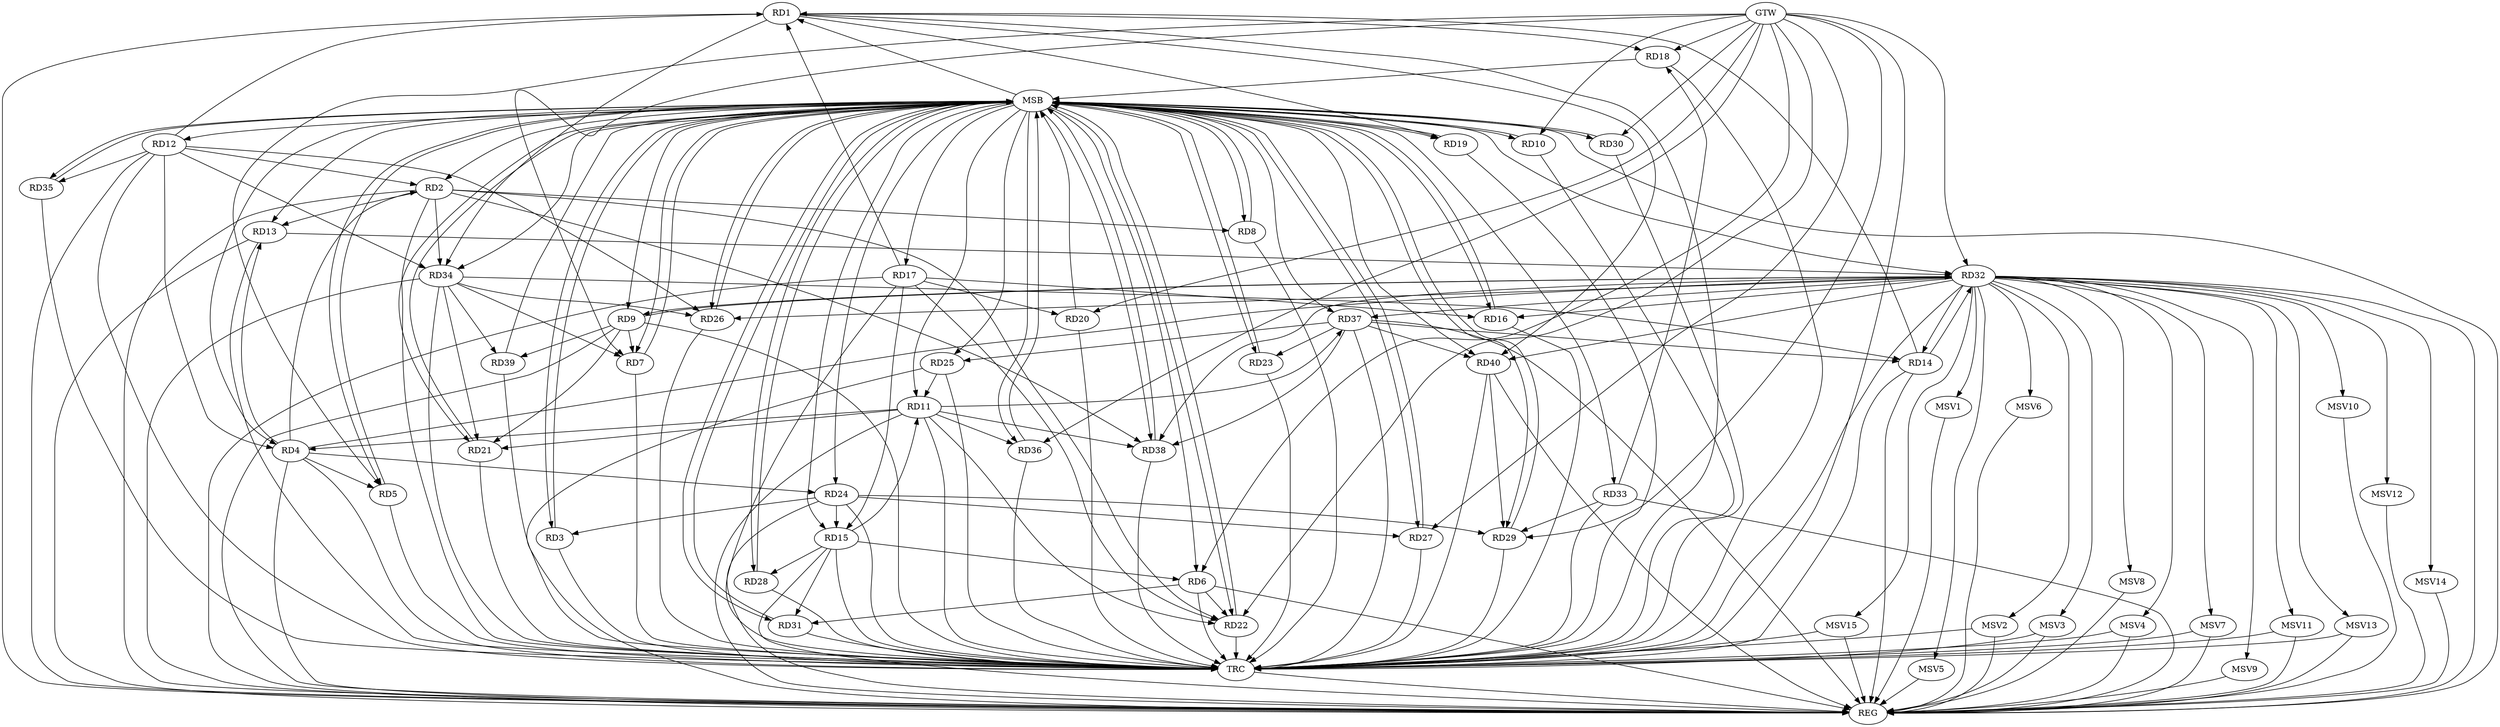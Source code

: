 strict digraph G {
  RD1 [ label="RD1" ];
  RD2 [ label="RD2" ];
  RD3 [ label="RD3" ];
  RD4 [ label="RD4" ];
  RD5 [ label="RD5" ];
  RD6 [ label="RD6" ];
  RD7 [ label="RD7" ];
  RD8 [ label="RD8" ];
  RD9 [ label="RD9" ];
  RD10 [ label="RD10" ];
  RD11 [ label="RD11" ];
  RD12 [ label="RD12" ];
  RD13 [ label="RD13" ];
  RD14 [ label="RD14" ];
  RD15 [ label="RD15" ];
  RD16 [ label="RD16" ];
  RD17 [ label="RD17" ];
  RD18 [ label="RD18" ];
  RD19 [ label="RD19" ];
  RD20 [ label="RD20" ];
  RD21 [ label="RD21" ];
  RD22 [ label="RD22" ];
  RD23 [ label="RD23" ];
  RD24 [ label="RD24" ];
  RD25 [ label="RD25" ];
  RD26 [ label="RD26" ];
  RD27 [ label="RD27" ];
  RD28 [ label="RD28" ];
  RD29 [ label="RD29" ];
  RD30 [ label="RD30" ];
  RD31 [ label="RD31" ];
  RD32 [ label="RD32" ];
  RD33 [ label="RD33" ];
  RD34 [ label="RD34" ];
  RD35 [ label="RD35" ];
  RD36 [ label="RD36" ];
  RD37 [ label="RD37" ];
  RD38 [ label="RD38" ];
  RD39 [ label="RD39" ];
  RD40 [ label="RD40" ];
  GTW [ label="GTW" ];
  REG [ label="REG" ];
  MSB [ label="MSB" ];
  TRC [ label="TRC" ];
  MSV1 [ label="MSV1" ];
  MSV2 [ label="MSV2" ];
  MSV3 [ label="MSV3" ];
  MSV4 [ label="MSV4" ];
  MSV5 [ label="MSV5" ];
  MSV6 [ label="MSV6" ];
  MSV7 [ label="MSV7" ];
  MSV8 [ label="MSV8" ];
  MSV9 [ label="MSV9" ];
  MSV10 [ label="MSV10" ];
  MSV11 [ label="MSV11" ];
  MSV12 [ label="MSV12" ];
  MSV13 [ label="MSV13" ];
  MSV14 [ label="MSV14" ];
  MSV15 [ label="MSV15" ];
  RD12 -> RD1;
  RD14 -> RD1;
  RD17 -> RD1;
  RD1 -> RD18;
  RD1 -> RD19;
  RD1 -> RD34;
  RD1 -> RD40;
  RD4 -> RD2;
  RD2 -> RD8;
  RD12 -> RD2;
  RD2 -> RD13;
  RD2 -> RD22;
  RD2 -> RD34;
  RD2 -> RD38;
  RD24 -> RD3;
  RD4 -> RD5;
  RD11 -> RD4;
  RD12 -> RD4;
  RD4 -> RD13;
  RD4 -> RD24;
  RD4 -> RD32;
  RD15 -> RD6;
  RD6 -> RD22;
  RD6 -> RD31;
  RD9 -> RD7;
  RD34 -> RD7;
  RD9 -> RD21;
  RD9 -> RD32;
  RD32 -> RD9;
  RD9 -> RD39;
  RD15 -> RD11;
  RD11 -> RD21;
  RD11 -> RD22;
  RD25 -> RD11;
  RD11 -> RD36;
  RD11 -> RD37;
  RD11 -> RD38;
  RD12 -> RD26;
  RD12 -> RD34;
  RD12 -> RD35;
  RD13 -> RD32;
  RD14 -> RD32;
  RD32 -> RD14;
  RD34 -> RD14;
  RD37 -> RD14;
  RD17 -> RD15;
  RD24 -> RD15;
  RD15 -> RD28;
  RD15 -> RD31;
  RD17 -> RD16;
  RD32 -> RD16;
  RD17 -> RD20;
  RD17 -> RD22;
  RD33 -> RD18;
  RD34 -> RD21;
  RD37 -> RD23;
  RD24 -> RD27;
  RD24 -> RD29;
  RD37 -> RD25;
  RD32 -> RD26;
  RD34 -> RD26;
  RD33 -> RD29;
  RD40 -> RD29;
  RD32 -> RD37;
  RD32 -> RD38;
  RD32 -> RD40;
  RD34 -> RD39;
  RD37 -> RD38;
  RD37 -> RD40;
  GTW -> RD20;
  GTW -> RD36;
  GTW -> RD7;
  GTW -> RD22;
  GTW -> RD27;
  GTW -> RD30;
  GTW -> RD32;
  GTW -> RD6;
  GTW -> RD29;
  GTW -> RD18;
  GTW -> RD5;
  GTW -> RD10;
  RD1 -> REG;
  RD2 -> REG;
  RD4 -> REG;
  RD6 -> REG;
  RD9 -> REG;
  RD11 -> REG;
  RD12 -> REG;
  RD13 -> REG;
  RD14 -> REG;
  RD15 -> REG;
  RD17 -> REG;
  RD24 -> REG;
  RD25 -> REG;
  RD32 -> REG;
  RD33 -> REG;
  RD34 -> REG;
  RD37 -> REG;
  RD40 -> REG;
  RD3 -> MSB;
  MSB -> RD29;
  MSB -> RD30;
  MSB -> RD31;
  MSB -> RD40;
  MSB -> REG;
  RD5 -> MSB;
  MSB -> RD9;
  MSB -> RD27;
  RD7 -> MSB;
  RD8 -> MSB;
  RD10 -> MSB;
  MSB -> RD1;
  MSB -> RD3;
  MSB -> RD4;
  MSB -> RD11;
  MSB -> RD24;
  MSB -> RD28;
  MSB -> RD37;
  RD16 -> MSB;
  MSB -> RD2;
  MSB -> RD10;
  MSB -> RD38;
  RD18 -> MSB;
  MSB -> RD15;
  MSB -> RD17;
  MSB -> RD21;
  RD19 -> MSB;
  RD20 -> MSB;
  MSB -> RD6;
  RD21 -> MSB;
  MSB -> RD25;
  MSB -> RD32;
  RD22 -> MSB;
  MSB -> RD8;
  MSB -> RD13;
  RD23 -> MSB;
  MSB -> RD7;
  MSB -> RD19;
  MSB -> RD33;
  RD26 -> MSB;
  MSB -> RD34;
  RD27 -> MSB;
  RD28 -> MSB;
  MSB -> RD23;
  RD29 -> MSB;
  RD30 -> MSB;
  MSB -> RD12;
  MSB -> RD36;
  RD31 -> MSB;
  MSB -> RD16;
  RD35 -> MSB;
  MSB -> RD22;
  MSB -> RD26;
  RD36 -> MSB;
  MSB -> RD5;
  MSB -> RD35;
  RD38 -> MSB;
  RD39 -> MSB;
  RD1 -> TRC;
  RD2 -> TRC;
  RD3 -> TRC;
  RD4 -> TRC;
  RD5 -> TRC;
  RD6 -> TRC;
  RD7 -> TRC;
  RD8 -> TRC;
  RD9 -> TRC;
  RD10 -> TRC;
  RD11 -> TRC;
  RD12 -> TRC;
  RD13 -> TRC;
  RD14 -> TRC;
  RD15 -> TRC;
  RD16 -> TRC;
  RD17 -> TRC;
  RD18 -> TRC;
  RD19 -> TRC;
  RD20 -> TRC;
  RD21 -> TRC;
  RD22 -> TRC;
  RD23 -> TRC;
  RD24 -> TRC;
  RD25 -> TRC;
  RD26 -> TRC;
  RD27 -> TRC;
  RD28 -> TRC;
  RD29 -> TRC;
  RD30 -> TRC;
  RD31 -> TRC;
  RD32 -> TRC;
  RD33 -> TRC;
  RD34 -> TRC;
  RD35 -> TRC;
  RD36 -> TRC;
  RD37 -> TRC;
  RD38 -> TRC;
  RD39 -> TRC;
  RD40 -> TRC;
  GTW -> TRC;
  TRC -> REG;
  RD32 -> MSV1;
  RD32 -> MSV2;
  RD32 -> MSV3;
  RD32 -> MSV4;
  RD32 -> MSV5;
  RD32 -> MSV6;
  MSV1 -> REG;
  MSV2 -> REG;
  MSV2 -> TRC;
  MSV3 -> REG;
  MSV3 -> TRC;
  MSV4 -> REG;
  MSV4 -> TRC;
  MSV5 -> REG;
  MSV6 -> REG;
  RD32 -> MSV7;
  RD32 -> MSV8;
  MSV7 -> REG;
  MSV7 -> TRC;
  MSV8 -> REG;
  RD32 -> MSV9;
  RD32 -> MSV10;
  RD32 -> MSV11;
  MSV9 -> REG;
  MSV10 -> REG;
  MSV11 -> REG;
  MSV11 -> TRC;
  RD32 -> MSV12;
  RD32 -> MSV13;
  MSV12 -> REG;
  MSV13 -> REG;
  MSV13 -> TRC;
  RD32 -> MSV14;
  RD32 -> MSV15;
  MSV14 -> REG;
  MSV15 -> REG;
  MSV15 -> TRC;
}
